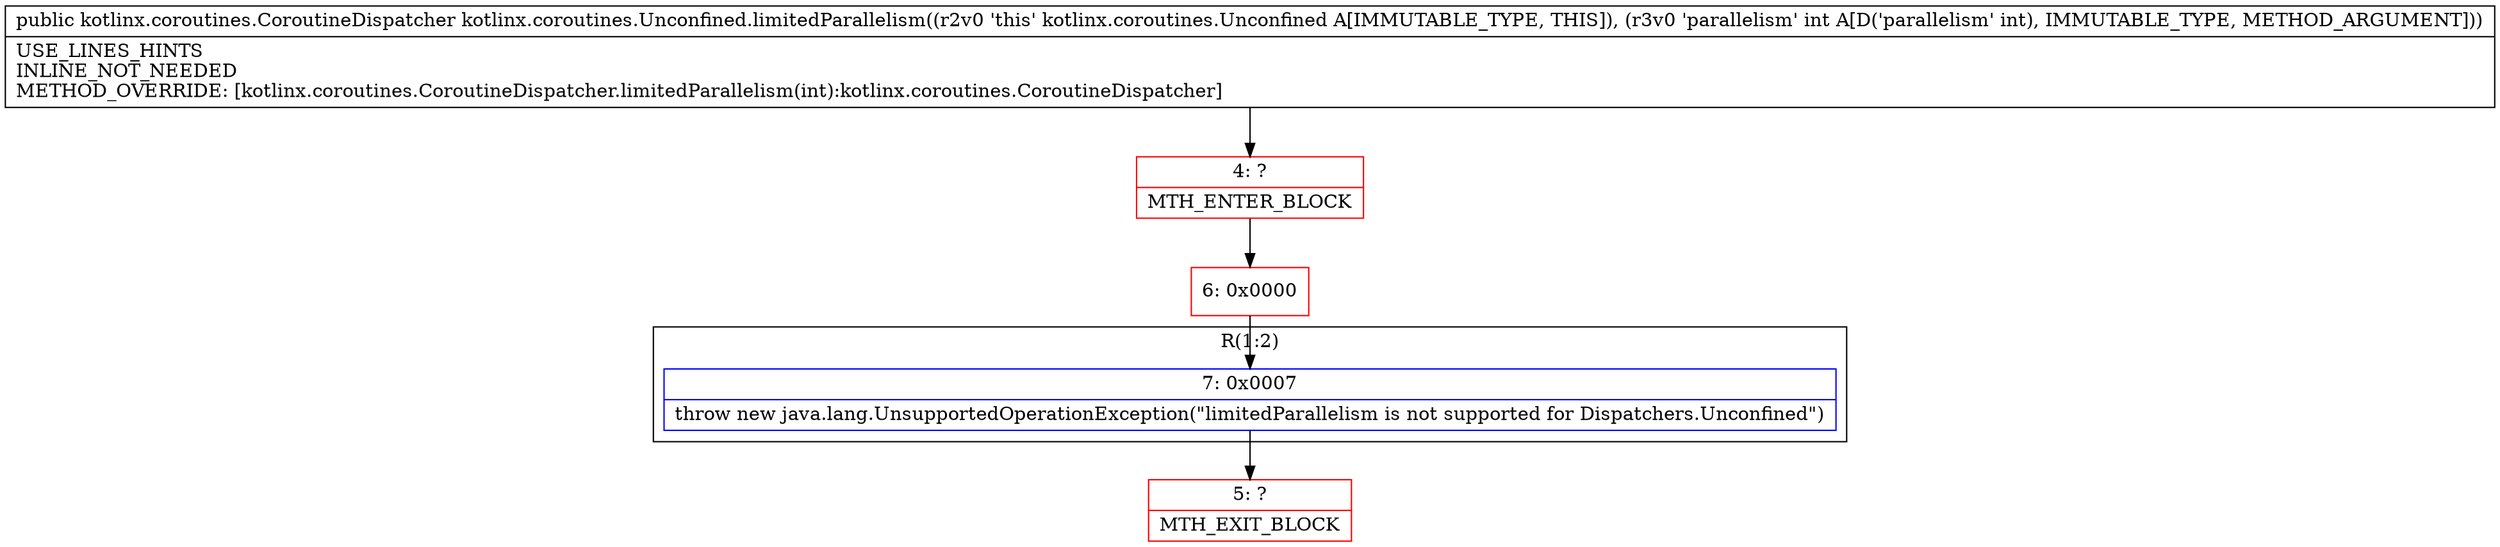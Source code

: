 digraph "CFG forkotlinx.coroutines.Unconfined.limitedParallelism(I)Lkotlinx\/coroutines\/CoroutineDispatcher;" {
subgraph cluster_Region_262578023 {
label = "R(1:2)";
node [shape=record,color=blue];
Node_7 [shape=record,label="{7\:\ 0x0007|throw new java.lang.UnsupportedOperationException(\"limitedParallelism is not supported for Dispatchers.Unconfined\")\l}"];
}
Node_4 [shape=record,color=red,label="{4\:\ ?|MTH_ENTER_BLOCK\l}"];
Node_6 [shape=record,color=red,label="{6\:\ 0x0000}"];
Node_5 [shape=record,color=red,label="{5\:\ ?|MTH_EXIT_BLOCK\l}"];
MethodNode[shape=record,label="{public kotlinx.coroutines.CoroutineDispatcher kotlinx.coroutines.Unconfined.limitedParallelism((r2v0 'this' kotlinx.coroutines.Unconfined A[IMMUTABLE_TYPE, THIS]), (r3v0 'parallelism' int A[D('parallelism' int), IMMUTABLE_TYPE, METHOD_ARGUMENT]))  | USE_LINES_HINTS\lINLINE_NOT_NEEDED\lMETHOD_OVERRIDE: [kotlinx.coroutines.CoroutineDispatcher.limitedParallelism(int):kotlinx.coroutines.CoroutineDispatcher]\l}"];
MethodNode -> Node_4;Node_7 -> Node_5;
Node_4 -> Node_6;
Node_6 -> Node_7;
}

